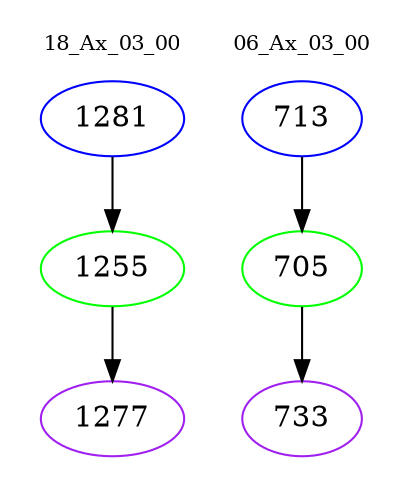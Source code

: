 digraph{
subgraph cluster_0 {
color = white
label = "18_Ax_03_00";
fontsize=10;
T0_1281 [label="1281", color="blue"]
T0_1281 -> T0_1255 [color="black"]
T0_1255 [label="1255", color="green"]
T0_1255 -> T0_1277 [color="black"]
T0_1277 [label="1277", color="purple"]
}
subgraph cluster_1 {
color = white
label = "06_Ax_03_00";
fontsize=10;
T1_713 [label="713", color="blue"]
T1_713 -> T1_705 [color="black"]
T1_705 [label="705", color="green"]
T1_705 -> T1_733 [color="black"]
T1_733 [label="733", color="purple"]
}
}
